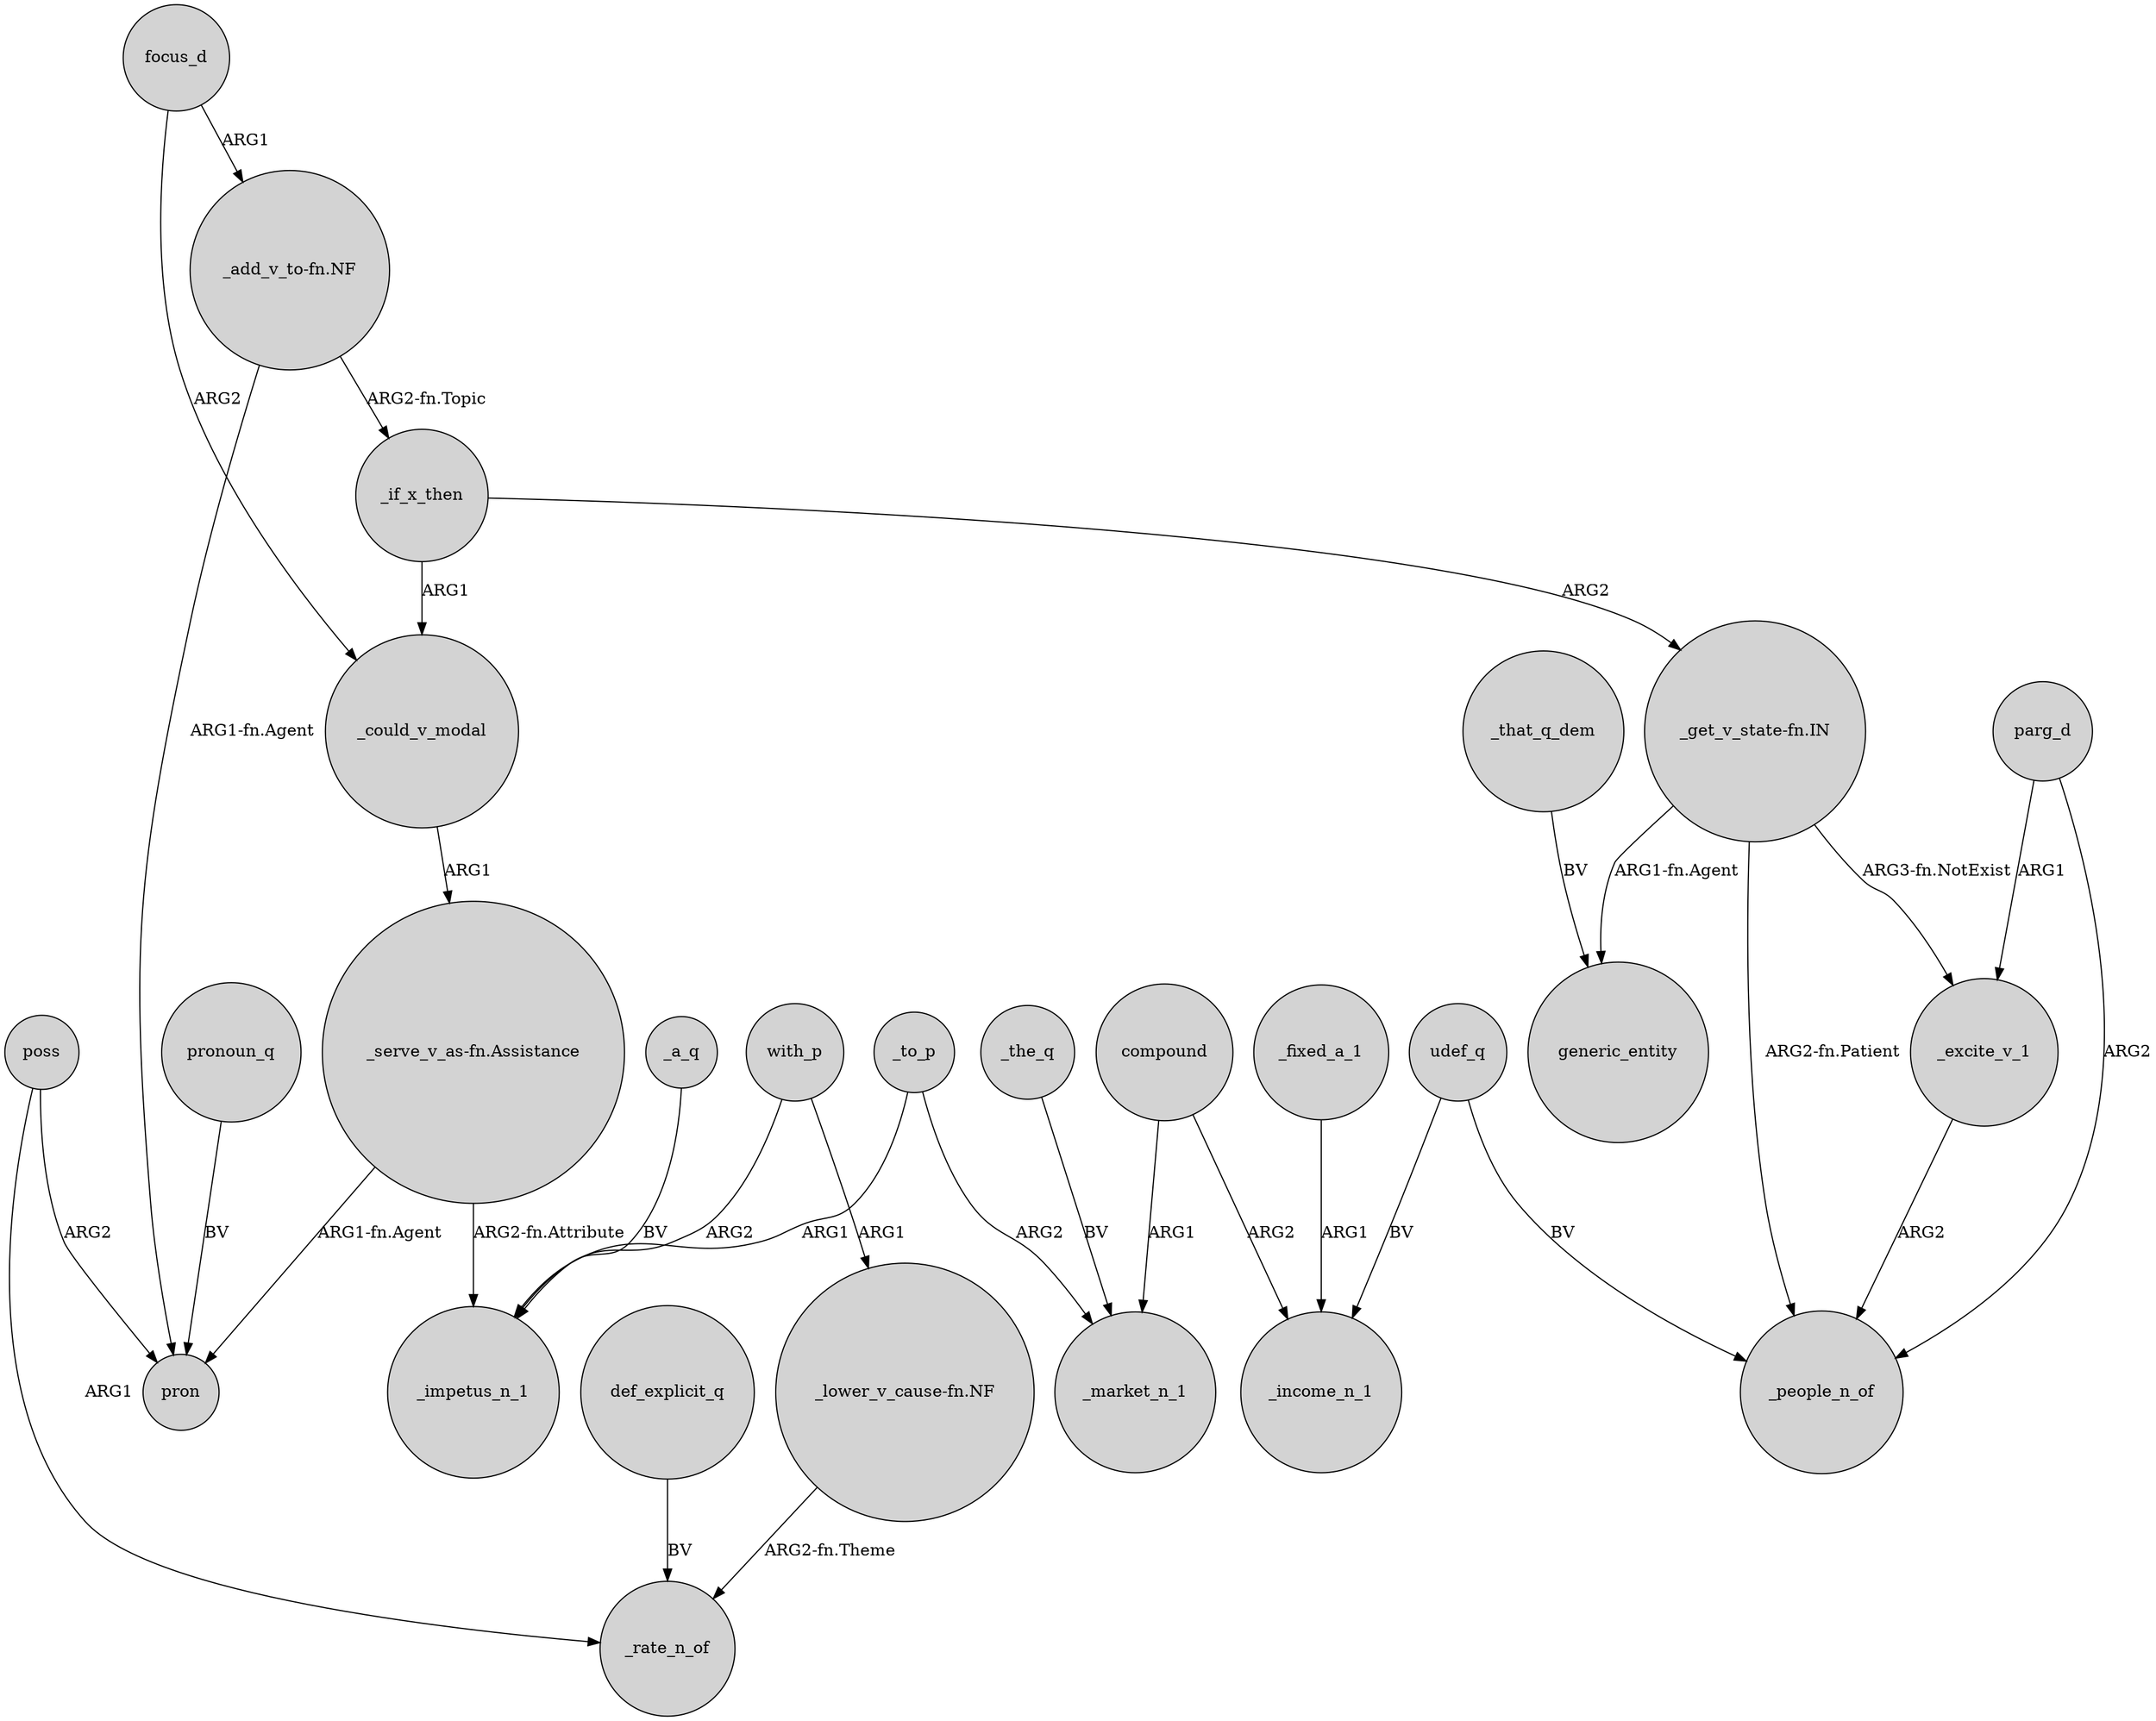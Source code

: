 digraph {
	node [shape=circle style=filled]
	focus_d -> _could_v_modal [label=ARG2]
	"_serve_v_as-fn.Assistance" -> pron [label="ARG1-fn.Agent"]
	poss -> _rate_n_of [label=ARG1]
	"_lower_v_cause-fn.NF" -> _rate_n_of [label="ARG2-fn.Theme"]
	poss -> pron [label=ARG2]
	_that_q_dem -> generic_entity [label=BV]
	with_p -> _impetus_n_1 [label=ARG2]
	def_explicit_q -> _rate_n_of [label=BV]
	"_serve_v_as-fn.Assistance" -> _impetus_n_1 [label="ARG2-fn.Attribute"]
	_could_v_modal -> "_serve_v_as-fn.Assistance" [label=ARG1]
	_if_x_then -> _could_v_modal [label=ARG1]
	"_add_v_to-fn.NF" -> _if_x_then [label="ARG2-fn.Topic"]
	parg_d -> _excite_v_1 [label=ARG1]
	_to_p -> _impetus_n_1 [label=ARG1]
	"_get_v_state-fn.IN" -> _people_n_of [label="ARG2-fn.Patient"]
	_a_q -> _impetus_n_1 [label=BV]
	_to_p -> _market_n_1 [label=ARG2]
	pronoun_q -> pron [label=BV]
	udef_q -> _people_n_of [label=BV]
	compound -> _income_n_1 [label=ARG2]
	_if_x_then -> "_get_v_state-fn.IN" [label=ARG2]
	parg_d -> _people_n_of [label=ARG2]
	with_p -> "_lower_v_cause-fn.NF" [label=ARG1]
	"_add_v_to-fn.NF" -> pron [label="ARG1-fn.Agent"]
	"_get_v_state-fn.IN" -> _excite_v_1 [label="ARG3-fn.NotExist"]
	"_get_v_state-fn.IN" -> generic_entity [label="ARG1-fn.Agent"]
	_fixed_a_1 -> _income_n_1 [label=ARG1]
	focus_d -> "_add_v_to-fn.NF" [label=ARG1]
	compound -> _market_n_1 [label=ARG1]
	_the_q -> _market_n_1 [label=BV]
	_excite_v_1 -> _people_n_of [label=ARG2]
	udef_q -> _income_n_1 [label=BV]
}
